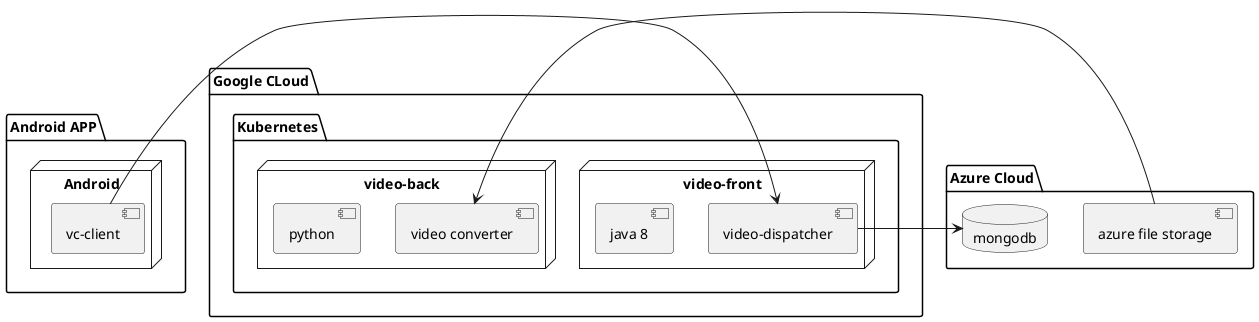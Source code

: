 @startuml
package "Google CLoud" {
    folder "Kubernetes" {
        node "video-front" {
            [java 8]
            [video-dispatcher]
        }
    }
    folder "Kubernetes" {
        node "video-back" {
            [python]
            [video converter]
        }
    }
}
package "Android APP" {
    node "Android" {
        [vc-client]
    }
}
package "Azure Cloud" {
    [azure file storage]
    database "mongodb"
}


[vc-client] -> [video-dispatcher]
[azure file storage] -> [video converter]
[video-dispatcher] -> "mongodb"
@enduml